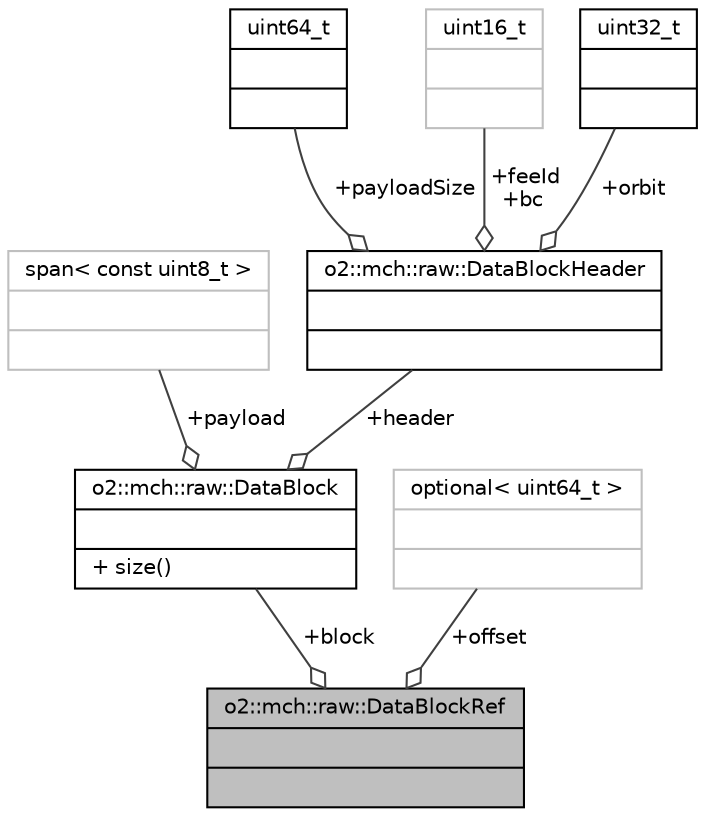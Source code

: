 digraph "o2::mch::raw::DataBlockRef"
{
 // INTERACTIVE_SVG=YES
  bgcolor="transparent";
  edge [fontname="Helvetica",fontsize="10",labelfontname="Helvetica",labelfontsize="10"];
  node [fontname="Helvetica",fontsize="10",shape=record];
  Node1 [label="{o2::mch::raw::DataBlockRef\n||}",height=0.2,width=0.4,color="black", fillcolor="grey75", style="filled", fontcolor="black"];
  Node2 -> Node1 [color="grey25",fontsize="10",style="solid",label=" +block" ,arrowhead="odiamond",fontname="Helvetica"];
  Node2 [label="{o2::mch::raw::DataBlock\n||+ size()\l}",height=0.2,width=0.4,color="black",URL="$d5/da9/structo2_1_1mch_1_1raw_1_1DataBlock.html"];
  Node3 -> Node2 [color="grey25",fontsize="10",style="solid",label=" +payload" ,arrowhead="odiamond",fontname="Helvetica"];
  Node3 [label="{span\< const uint8_t \>\n||}",height=0.2,width=0.4,color="grey75"];
  Node4 -> Node2 [color="grey25",fontsize="10",style="solid",label=" +header" ,arrowhead="odiamond",fontname="Helvetica"];
  Node4 [label="{o2::mch::raw::DataBlockHeader\n||}",height=0.2,width=0.4,color="black",URL="$dc/d33/structo2_1_1mch_1_1raw_1_1DataBlockHeader.html"];
  Node5 -> Node4 [color="grey25",fontsize="10",style="solid",label=" +payloadSize" ,arrowhead="odiamond",fontname="Helvetica"];
  Node5 [label="{uint64_t\n||}",height=0.2,width=0.4,color="black",URL="$d6/d30/classuint64__t.html"];
  Node6 -> Node4 [color="grey25",fontsize="10",style="solid",label=" +feeId\n+bc" ,arrowhead="odiamond",fontname="Helvetica"];
  Node6 [label="{uint16_t\n||}",height=0.2,width=0.4,color="grey75"];
  Node7 -> Node4 [color="grey25",fontsize="10",style="solid",label=" +orbit" ,arrowhead="odiamond",fontname="Helvetica"];
  Node7 [label="{uint32_t\n||}",height=0.2,width=0.4,color="black",URL="$d3/d87/classuint32__t.html"];
  Node8 -> Node1 [color="grey25",fontsize="10",style="solid",label=" +offset" ,arrowhead="odiamond",fontname="Helvetica"];
  Node8 [label="{optional\< uint64_t \>\n||}",height=0.2,width=0.4,color="grey75"];
}
